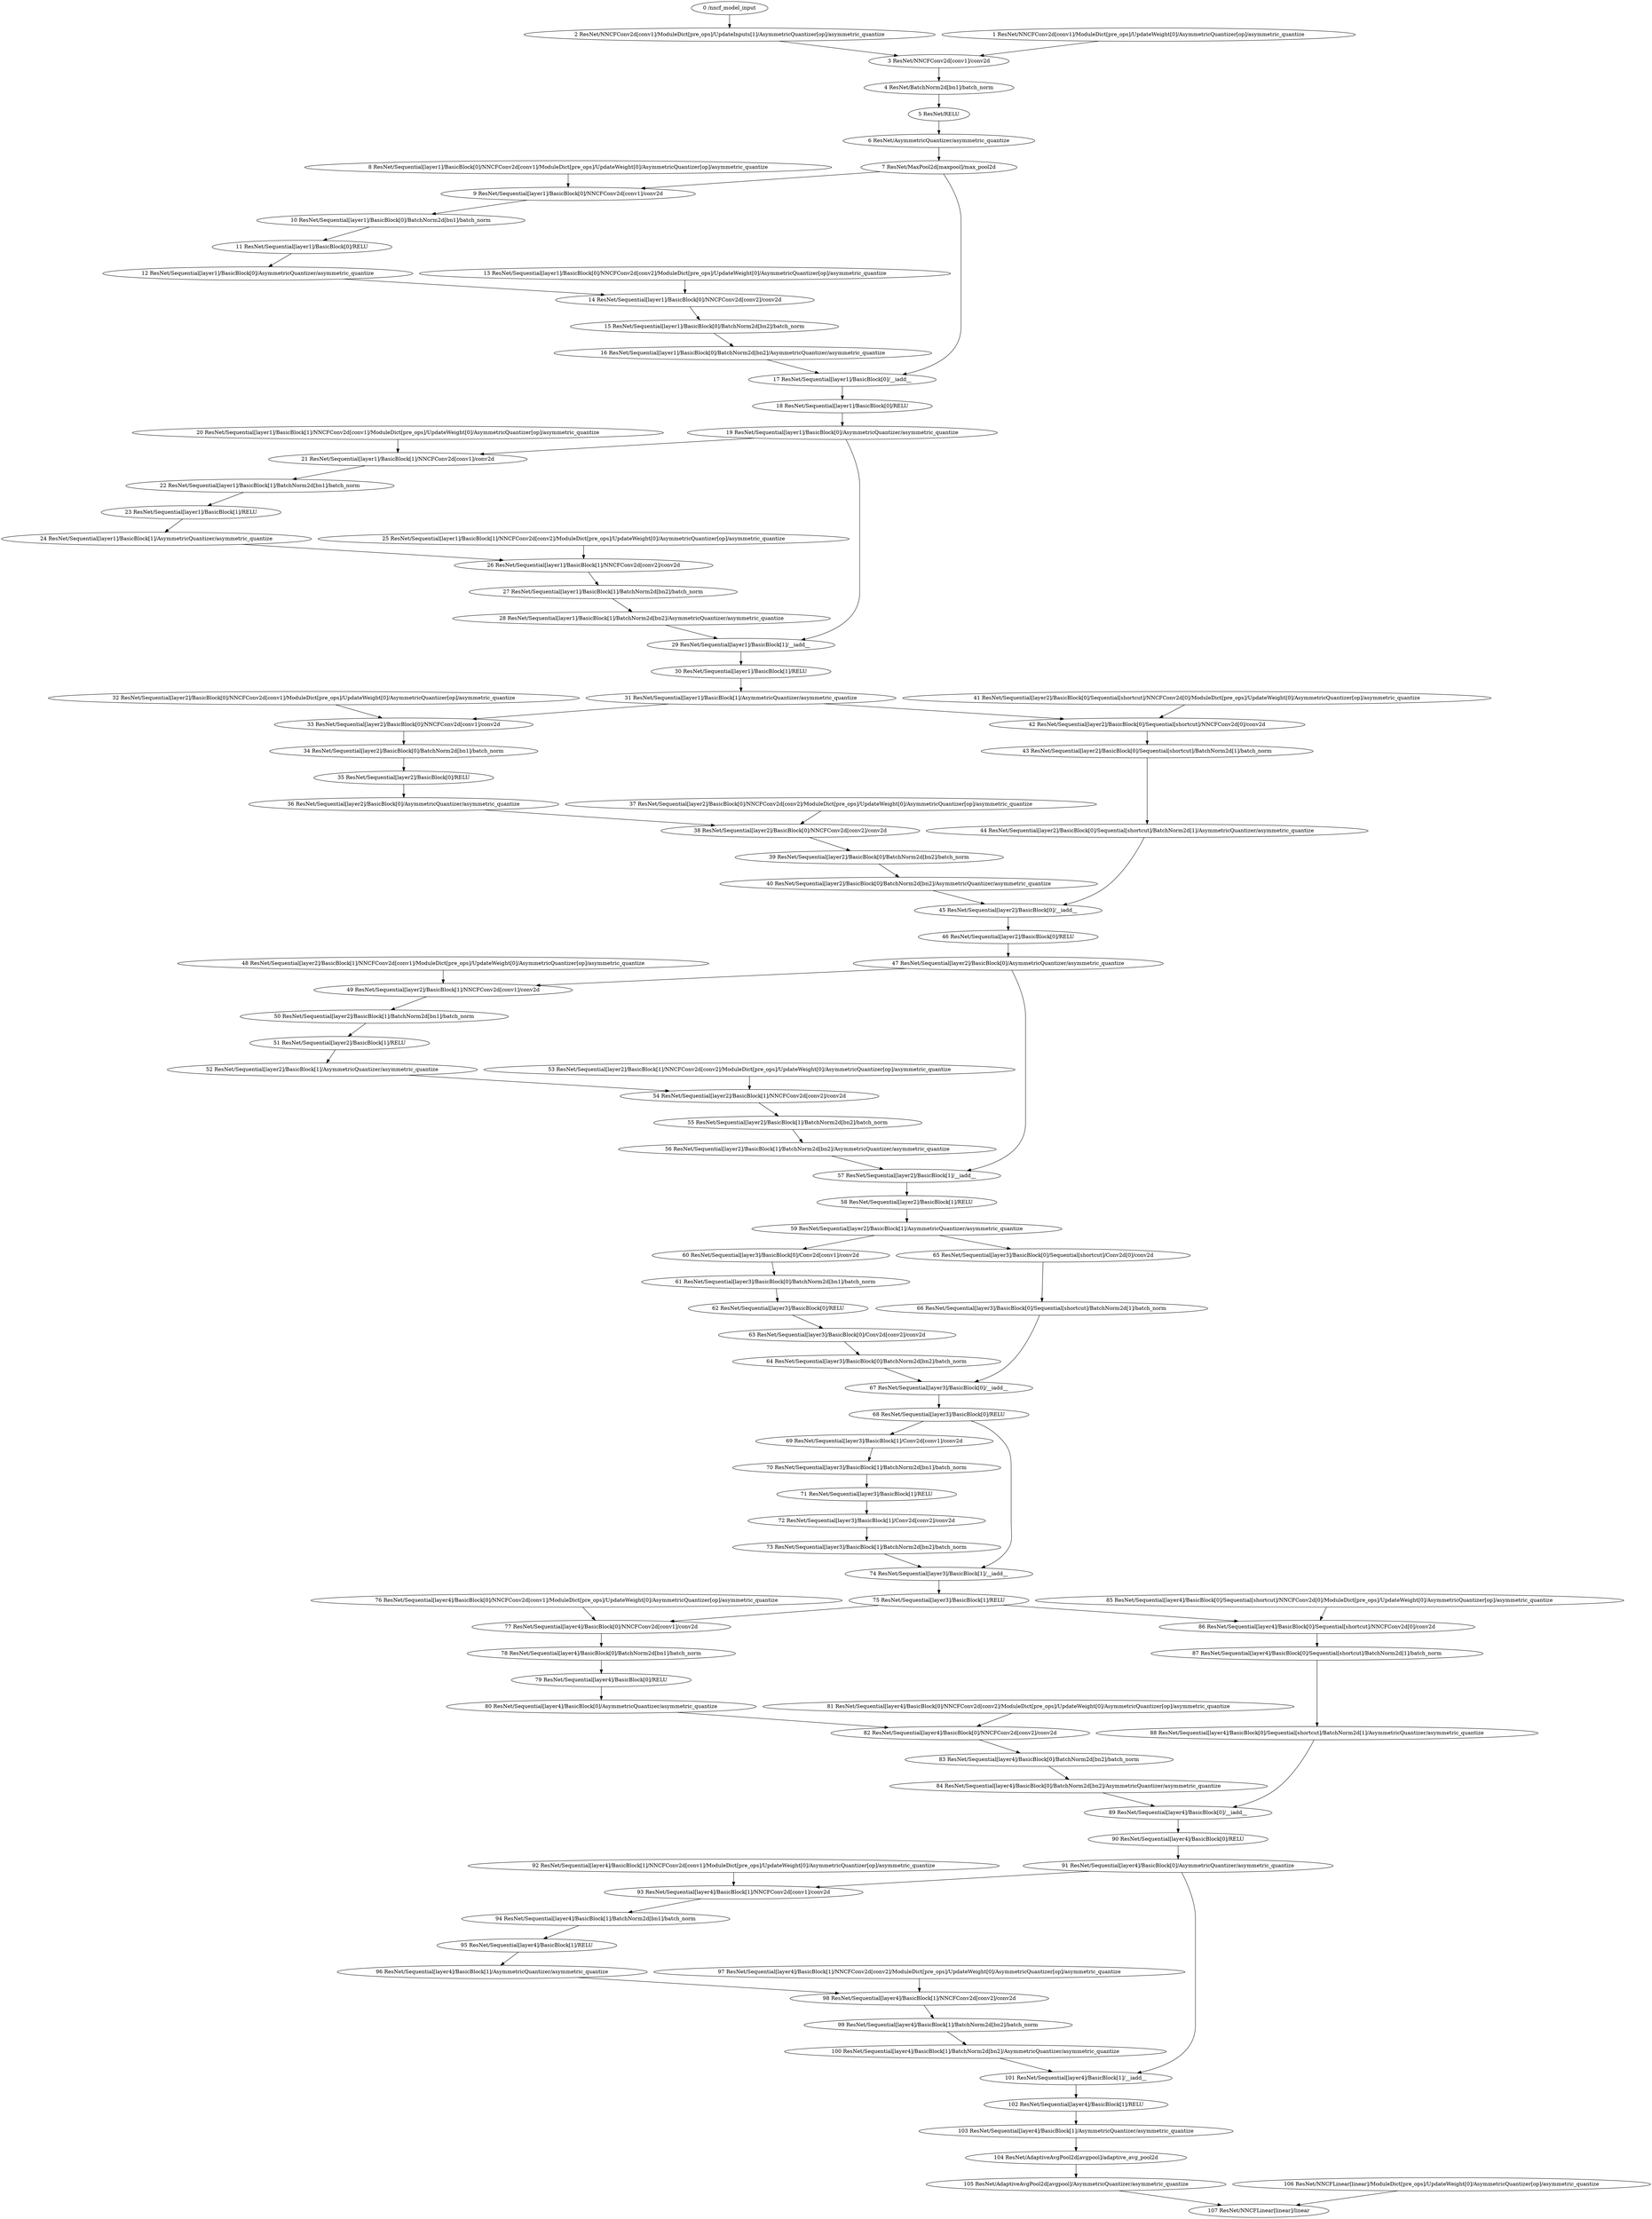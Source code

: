 strict digraph  {
"0 /nncf_model_input" [id=0, scope="", type=nncf_model_input];
"1 ResNet/NNCFConv2d[conv1]/ModuleDict[pre_ops]/UpdateWeight[0]/AsymmetricQuantizer[op]/asymmetric_quantize" [id=1, scope="ResNet/NNCFConv2d[conv1]/ModuleDict[pre_ops]/UpdateWeight[0]/AsymmetricQuantizer[op]", type=asymmetric_quantize];
"2 ResNet/NNCFConv2d[conv1]/ModuleDict[pre_ops]/UpdateInputs[1]/AsymmetricQuantizer[op]/asymmetric_quantize" [id=2, scope="ResNet/NNCFConv2d[conv1]/ModuleDict[pre_ops]/UpdateInputs[1]/AsymmetricQuantizer[op]", type=asymmetric_quantize];
"3 ResNet/NNCFConv2d[conv1]/conv2d" [id=3, scope="ResNet/NNCFConv2d[conv1]", type=conv2d];
"4 ResNet/BatchNorm2d[bn1]/batch_norm" [id=4, scope="ResNet/BatchNorm2d[bn1]", type=batch_norm];
"5 ResNet/RELU" [id=5, scope=ResNet, type=RELU];
"6 ResNet/AsymmetricQuantizer/asymmetric_quantize" [id=6, scope="ResNet/AsymmetricQuantizer", type=asymmetric_quantize];
"7 ResNet/MaxPool2d[maxpool]/max_pool2d" [id=7, scope="ResNet/MaxPool2d[maxpool]", type=max_pool2d];
"8 ResNet/Sequential[layer1]/BasicBlock[0]/NNCFConv2d[conv1]/ModuleDict[pre_ops]/UpdateWeight[0]/AsymmetricQuantizer[op]/asymmetric_quantize" [id=8, scope="ResNet/Sequential[layer1]/BasicBlock[0]/NNCFConv2d[conv1]/ModuleDict[pre_ops]/UpdateWeight[0]/AsymmetricQuantizer[op]", type=asymmetric_quantize];
"9 ResNet/Sequential[layer1]/BasicBlock[0]/NNCFConv2d[conv1]/conv2d" [id=9, scope="ResNet/Sequential[layer1]/BasicBlock[0]/NNCFConv2d[conv1]", type=conv2d];
"10 ResNet/Sequential[layer1]/BasicBlock[0]/BatchNorm2d[bn1]/batch_norm" [id=10, scope="ResNet/Sequential[layer1]/BasicBlock[0]/BatchNorm2d[bn1]", type=batch_norm];
"11 ResNet/Sequential[layer1]/BasicBlock[0]/RELU" [id=11, scope="ResNet/Sequential[layer1]/BasicBlock[0]", type=RELU];
"12 ResNet/Sequential[layer1]/BasicBlock[0]/AsymmetricQuantizer/asymmetric_quantize" [id=12, scope="ResNet/Sequential[layer1]/BasicBlock[0]/AsymmetricQuantizer", type=asymmetric_quantize];
"13 ResNet/Sequential[layer1]/BasicBlock[0]/NNCFConv2d[conv2]/ModuleDict[pre_ops]/UpdateWeight[0]/AsymmetricQuantizer[op]/asymmetric_quantize" [id=13, scope="ResNet/Sequential[layer1]/BasicBlock[0]/NNCFConv2d[conv2]/ModuleDict[pre_ops]/UpdateWeight[0]/AsymmetricQuantizer[op]", type=asymmetric_quantize];
"14 ResNet/Sequential[layer1]/BasicBlock[0]/NNCFConv2d[conv2]/conv2d" [id=14, scope="ResNet/Sequential[layer1]/BasicBlock[0]/NNCFConv2d[conv2]", type=conv2d];
"15 ResNet/Sequential[layer1]/BasicBlock[0]/BatchNorm2d[bn2]/batch_norm" [id=15, scope="ResNet/Sequential[layer1]/BasicBlock[0]/BatchNorm2d[bn2]", type=batch_norm];
"16 ResNet/Sequential[layer1]/BasicBlock[0]/BatchNorm2d[bn2]/AsymmetricQuantizer/asymmetric_quantize" [id=16, scope="ResNet/Sequential[layer1]/BasicBlock[0]/BatchNorm2d[bn2]/AsymmetricQuantizer", type=asymmetric_quantize];
"17 ResNet/Sequential[layer1]/BasicBlock[0]/__iadd__" [id=17, scope="ResNet/Sequential[layer1]/BasicBlock[0]", type=__iadd__];
"18 ResNet/Sequential[layer1]/BasicBlock[0]/RELU" [id=18, scope="ResNet/Sequential[layer1]/BasicBlock[0]", type=RELU];
"19 ResNet/Sequential[layer1]/BasicBlock[0]/AsymmetricQuantizer/asymmetric_quantize" [id=19, scope="ResNet/Sequential[layer1]/BasicBlock[0]/AsymmetricQuantizer", type=asymmetric_quantize];
"20 ResNet/Sequential[layer1]/BasicBlock[1]/NNCFConv2d[conv1]/ModuleDict[pre_ops]/UpdateWeight[0]/AsymmetricQuantizer[op]/asymmetric_quantize" [id=20, scope="ResNet/Sequential[layer1]/BasicBlock[1]/NNCFConv2d[conv1]/ModuleDict[pre_ops]/UpdateWeight[0]/AsymmetricQuantizer[op]", type=asymmetric_quantize];
"21 ResNet/Sequential[layer1]/BasicBlock[1]/NNCFConv2d[conv1]/conv2d" [id=21, scope="ResNet/Sequential[layer1]/BasicBlock[1]/NNCFConv2d[conv1]", type=conv2d];
"22 ResNet/Sequential[layer1]/BasicBlock[1]/BatchNorm2d[bn1]/batch_norm" [id=22, scope="ResNet/Sequential[layer1]/BasicBlock[1]/BatchNorm2d[bn1]", type=batch_norm];
"23 ResNet/Sequential[layer1]/BasicBlock[1]/RELU" [id=23, scope="ResNet/Sequential[layer1]/BasicBlock[1]", type=RELU];
"24 ResNet/Sequential[layer1]/BasicBlock[1]/AsymmetricQuantizer/asymmetric_quantize" [id=24, scope="ResNet/Sequential[layer1]/BasicBlock[1]/AsymmetricQuantizer", type=asymmetric_quantize];
"25 ResNet/Sequential[layer1]/BasicBlock[1]/NNCFConv2d[conv2]/ModuleDict[pre_ops]/UpdateWeight[0]/AsymmetricQuantizer[op]/asymmetric_quantize" [id=25, scope="ResNet/Sequential[layer1]/BasicBlock[1]/NNCFConv2d[conv2]/ModuleDict[pre_ops]/UpdateWeight[0]/AsymmetricQuantizer[op]", type=asymmetric_quantize];
"26 ResNet/Sequential[layer1]/BasicBlock[1]/NNCFConv2d[conv2]/conv2d" [id=26, scope="ResNet/Sequential[layer1]/BasicBlock[1]/NNCFConv2d[conv2]", type=conv2d];
"27 ResNet/Sequential[layer1]/BasicBlock[1]/BatchNorm2d[bn2]/batch_norm" [id=27, scope="ResNet/Sequential[layer1]/BasicBlock[1]/BatchNorm2d[bn2]", type=batch_norm];
"28 ResNet/Sequential[layer1]/BasicBlock[1]/BatchNorm2d[bn2]/AsymmetricQuantizer/asymmetric_quantize" [id=28, scope="ResNet/Sequential[layer1]/BasicBlock[1]/BatchNorm2d[bn2]/AsymmetricQuantizer", type=asymmetric_quantize];
"29 ResNet/Sequential[layer1]/BasicBlock[1]/__iadd__" [id=29, scope="ResNet/Sequential[layer1]/BasicBlock[1]", type=__iadd__];
"30 ResNet/Sequential[layer1]/BasicBlock[1]/RELU" [id=30, scope="ResNet/Sequential[layer1]/BasicBlock[1]", type=RELU];
"31 ResNet/Sequential[layer1]/BasicBlock[1]/AsymmetricQuantizer/asymmetric_quantize" [id=31, scope="ResNet/Sequential[layer1]/BasicBlock[1]/AsymmetricQuantizer", type=asymmetric_quantize];
"32 ResNet/Sequential[layer2]/BasicBlock[0]/NNCFConv2d[conv1]/ModuleDict[pre_ops]/UpdateWeight[0]/AsymmetricQuantizer[op]/asymmetric_quantize" [id=32, scope="ResNet/Sequential[layer2]/BasicBlock[0]/NNCFConv2d[conv1]/ModuleDict[pre_ops]/UpdateWeight[0]/AsymmetricQuantizer[op]", type=asymmetric_quantize];
"33 ResNet/Sequential[layer2]/BasicBlock[0]/NNCFConv2d[conv1]/conv2d" [id=33, scope="ResNet/Sequential[layer2]/BasicBlock[0]/NNCFConv2d[conv1]", type=conv2d];
"34 ResNet/Sequential[layer2]/BasicBlock[0]/BatchNorm2d[bn1]/batch_norm" [id=34, scope="ResNet/Sequential[layer2]/BasicBlock[0]/BatchNorm2d[bn1]", type=batch_norm];
"35 ResNet/Sequential[layer2]/BasicBlock[0]/RELU" [id=35, scope="ResNet/Sequential[layer2]/BasicBlock[0]", type=RELU];
"36 ResNet/Sequential[layer2]/BasicBlock[0]/AsymmetricQuantizer/asymmetric_quantize" [id=36, scope="ResNet/Sequential[layer2]/BasicBlock[0]/AsymmetricQuantizer", type=asymmetric_quantize];
"37 ResNet/Sequential[layer2]/BasicBlock[0]/NNCFConv2d[conv2]/ModuleDict[pre_ops]/UpdateWeight[0]/AsymmetricQuantizer[op]/asymmetric_quantize" [id=37, scope="ResNet/Sequential[layer2]/BasicBlock[0]/NNCFConv2d[conv2]/ModuleDict[pre_ops]/UpdateWeight[0]/AsymmetricQuantizer[op]", type=asymmetric_quantize];
"38 ResNet/Sequential[layer2]/BasicBlock[0]/NNCFConv2d[conv2]/conv2d" [id=38, scope="ResNet/Sequential[layer2]/BasicBlock[0]/NNCFConv2d[conv2]", type=conv2d];
"39 ResNet/Sequential[layer2]/BasicBlock[0]/BatchNorm2d[bn2]/batch_norm" [id=39, scope="ResNet/Sequential[layer2]/BasicBlock[0]/BatchNorm2d[bn2]", type=batch_norm];
"40 ResNet/Sequential[layer2]/BasicBlock[0]/BatchNorm2d[bn2]/AsymmetricQuantizer/asymmetric_quantize" [id=40, scope="ResNet/Sequential[layer2]/BasicBlock[0]/BatchNorm2d[bn2]/AsymmetricQuantizer", type=asymmetric_quantize];
"41 ResNet/Sequential[layer2]/BasicBlock[0]/Sequential[shortcut]/NNCFConv2d[0]/ModuleDict[pre_ops]/UpdateWeight[0]/AsymmetricQuantizer[op]/asymmetric_quantize" [id=41, scope="ResNet/Sequential[layer2]/BasicBlock[0]/Sequential[shortcut]/NNCFConv2d[0]/ModuleDict[pre_ops]/UpdateWeight[0]/AsymmetricQuantizer[op]", type=asymmetric_quantize];
"42 ResNet/Sequential[layer2]/BasicBlock[0]/Sequential[shortcut]/NNCFConv2d[0]/conv2d" [id=42, scope="ResNet/Sequential[layer2]/BasicBlock[0]/Sequential[shortcut]/NNCFConv2d[0]", type=conv2d];
"43 ResNet/Sequential[layer2]/BasicBlock[0]/Sequential[shortcut]/BatchNorm2d[1]/batch_norm" [id=43, scope="ResNet/Sequential[layer2]/BasicBlock[0]/Sequential[shortcut]/BatchNorm2d[1]", type=batch_norm];
"44 ResNet/Sequential[layer2]/BasicBlock[0]/Sequential[shortcut]/BatchNorm2d[1]/AsymmetricQuantizer/asymmetric_quantize" [id=44, scope="ResNet/Sequential[layer2]/BasicBlock[0]/Sequential[shortcut]/BatchNorm2d[1]/AsymmetricQuantizer", type=asymmetric_quantize];
"45 ResNet/Sequential[layer2]/BasicBlock[0]/__iadd__" [id=45, scope="ResNet/Sequential[layer2]/BasicBlock[0]", type=__iadd__];
"46 ResNet/Sequential[layer2]/BasicBlock[0]/RELU" [id=46, scope="ResNet/Sequential[layer2]/BasicBlock[0]", type=RELU];
"47 ResNet/Sequential[layer2]/BasicBlock[0]/AsymmetricQuantizer/asymmetric_quantize" [id=47, scope="ResNet/Sequential[layer2]/BasicBlock[0]/AsymmetricQuantizer", type=asymmetric_quantize];
"48 ResNet/Sequential[layer2]/BasicBlock[1]/NNCFConv2d[conv1]/ModuleDict[pre_ops]/UpdateWeight[0]/AsymmetricQuantizer[op]/asymmetric_quantize" [id=48, scope="ResNet/Sequential[layer2]/BasicBlock[1]/NNCFConv2d[conv1]/ModuleDict[pre_ops]/UpdateWeight[0]/AsymmetricQuantizer[op]", type=asymmetric_quantize];
"49 ResNet/Sequential[layer2]/BasicBlock[1]/NNCFConv2d[conv1]/conv2d" [id=49, scope="ResNet/Sequential[layer2]/BasicBlock[1]/NNCFConv2d[conv1]", type=conv2d];
"50 ResNet/Sequential[layer2]/BasicBlock[1]/BatchNorm2d[bn1]/batch_norm" [id=50, scope="ResNet/Sequential[layer2]/BasicBlock[1]/BatchNorm2d[bn1]", type=batch_norm];
"51 ResNet/Sequential[layer2]/BasicBlock[1]/RELU" [id=51, scope="ResNet/Sequential[layer2]/BasicBlock[1]", type=RELU];
"52 ResNet/Sequential[layer2]/BasicBlock[1]/AsymmetricQuantizer/asymmetric_quantize" [id=52, scope="ResNet/Sequential[layer2]/BasicBlock[1]/AsymmetricQuantizer", type=asymmetric_quantize];
"53 ResNet/Sequential[layer2]/BasicBlock[1]/NNCFConv2d[conv2]/ModuleDict[pre_ops]/UpdateWeight[0]/AsymmetricQuantizer[op]/asymmetric_quantize" [id=53, scope="ResNet/Sequential[layer2]/BasicBlock[1]/NNCFConv2d[conv2]/ModuleDict[pre_ops]/UpdateWeight[0]/AsymmetricQuantizer[op]", type=asymmetric_quantize];
"54 ResNet/Sequential[layer2]/BasicBlock[1]/NNCFConv2d[conv2]/conv2d" [id=54, scope="ResNet/Sequential[layer2]/BasicBlock[1]/NNCFConv2d[conv2]", type=conv2d];
"55 ResNet/Sequential[layer2]/BasicBlock[1]/BatchNorm2d[bn2]/batch_norm" [id=55, scope="ResNet/Sequential[layer2]/BasicBlock[1]/BatchNorm2d[bn2]", type=batch_norm];
"56 ResNet/Sequential[layer2]/BasicBlock[1]/BatchNorm2d[bn2]/AsymmetricQuantizer/asymmetric_quantize" [id=56, scope="ResNet/Sequential[layer2]/BasicBlock[1]/BatchNorm2d[bn2]/AsymmetricQuantizer", type=asymmetric_quantize];
"57 ResNet/Sequential[layer2]/BasicBlock[1]/__iadd__" [id=57, scope="ResNet/Sequential[layer2]/BasicBlock[1]", type=__iadd__];
"58 ResNet/Sequential[layer2]/BasicBlock[1]/RELU" [id=58, scope="ResNet/Sequential[layer2]/BasicBlock[1]", type=RELU];
"59 ResNet/Sequential[layer2]/BasicBlock[1]/AsymmetricQuantizer/asymmetric_quantize" [id=59, scope="ResNet/Sequential[layer2]/BasicBlock[1]/AsymmetricQuantizer", type=asymmetric_quantize];
"60 ResNet/Sequential[layer3]/BasicBlock[0]/Conv2d[conv1]/conv2d" [id=60, scope="ResNet/Sequential[layer3]/BasicBlock[0]/Conv2d[conv1]", type=conv2d];
"61 ResNet/Sequential[layer3]/BasicBlock[0]/BatchNorm2d[bn1]/batch_norm" [id=61, scope="ResNet/Sequential[layer3]/BasicBlock[0]/BatchNorm2d[bn1]", type=batch_norm];
"62 ResNet/Sequential[layer3]/BasicBlock[0]/RELU" [id=62, scope="ResNet/Sequential[layer3]/BasicBlock[0]", type=RELU];
"63 ResNet/Sequential[layer3]/BasicBlock[0]/Conv2d[conv2]/conv2d" [id=63, scope="ResNet/Sequential[layer3]/BasicBlock[0]/Conv2d[conv2]", type=conv2d];
"64 ResNet/Sequential[layer3]/BasicBlock[0]/BatchNorm2d[bn2]/batch_norm" [id=64, scope="ResNet/Sequential[layer3]/BasicBlock[0]/BatchNorm2d[bn2]", type=batch_norm];
"65 ResNet/Sequential[layer3]/BasicBlock[0]/Sequential[shortcut]/Conv2d[0]/conv2d" [id=65, scope="ResNet/Sequential[layer3]/BasicBlock[0]/Sequential[shortcut]/Conv2d[0]", type=conv2d];
"66 ResNet/Sequential[layer3]/BasicBlock[0]/Sequential[shortcut]/BatchNorm2d[1]/batch_norm" [id=66, scope="ResNet/Sequential[layer3]/BasicBlock[0]/Sequential[shortcut]/BatchNorm2d[1]", type=batch_norm];
"67 ResNet/Sequential[layer3]/BasicBlock[0]/__iadd__" [id=67, scope="ResNet/Sequential[layer3]/BasicBlock[0]", type=__iadd__];
"68 ResNet/Sequential[layer3]/BasicBlock[0]/RELU" [id=68, scope="ResNet/Sequential[layer3]/BasicBlock[0]", type=RELU];
"69 ResNet/Sequential[layer3]/BasicBlock[1]/Conv2d[conv1]/conv2d" [id=69, scope="ResNet/Sequential[layer3]/BasicBlock[1]/Conv2d[conv1]", type=conv2d];
"70 ResNet/Sequential[layer3]/BasicBlock[1]/BatchNorm2d[bn1]/batch_norm" [id=70, scope="ResNet/Sequential[layer3]/BasicBlock[1]/BatchNorm2d[bn1]", type=batch_norm];
"71 ResNet/Sequential[layer3]/BasicBlock[1]/RELU" [id=71, scope="ResNet/Sequential[layer3]/BasicBlock[1]", type=RELU];
"72 ResNet/Sequential[layer3]/BasicBlock[1]/Conv2d[conv2]/conv2d" [id=72, scope="ResNet/Sequential[layer3]/BasicBlock[1]/Conv2d[conv2]", type=conv2d];
"73 ResNet/Sequential[layer3]/BasicBlock[1]/BatchNorm2d[bn2]/batch_norm" [id=73, scope="ResNet/Sequential[layer3]/BasicBlock[1]/BatchNorm2d[bn2]", type=batch_norm];
"74 ResNet/Sequential[layer3]/BasicBlock[1]/__iadd__" [id=74, scope="ResNet/Sequential[layer3]/BasicBlock[1]", type=__iadd__];
"75 ResNet/Sequential[layer3]/BasicBlock[1]/RELU" [id=75, scope="ResNet/Sequential[layer3]/BasicBlock[1]", type=RELU];
"76 ResNet/Sequential[layer4]/BasicBlock[0]/NNCFConv2d[conv1]/ModuleDict[pre_ops]/UpdateWeight[0]/AsymmetricQuantizer[op]/asymmetric_quantize" [id=76, scope="ResNet/Sequential[layer4]/BasicBlock[0]/NNCFConv2d[conv1]/ModuleDict[pre_ops]/UpdateWeight[0]/AsymmetricQuantizer[op]", type=asymmetric_quantize];
"77 ResNet/Sequential[layer4]/BasicBlock[0]/NNCFConv2d[conv1]/conv2d" [id=77, scope="ResNet/Sequential[layer4]/BasicBlock[0]/NNCFConv2d[conv1]", type=conv2d];
"78 ResNet/Sequential[layer4]/BasicBlock[0]/BatchNorm2d[bn1]/batch_norm" [id=78, scope="ResNet/Sequential[layer4]/BasicBlock[0]/BatchNorm2d[bn1]", type=batch_norm];
"79 ResNet/Sequential[layer4]/BasicBlock[0]/RELU" [id=79, scope="ResNet/Sequential[layer4]/BasicBlock[0]", type=RELU];
"80 ResNet/Sequential[layer4]/BasicBlock[0]/AsymmetricQuantizer/asymmetric_quantize" [id=80, scope="ResNet/Sequential[layer4]/BasicBlock[0]/AsymmetricQuantizer", type=asymmetric_quantize];
"81 ResNet/Sequential[layer4]/BasicBlock[0]/NNCFConv2d[conv2]/ModuleDict[pre_ops]/UpdateWeight[0]/AsymmetricQuantizer[op]/asymmetric_quantize" [id=81, scope="ResNet/Sequential[layer4]/BasicBlock[0]/NNCFConv2d[conv2]/ModuleDict[pre_ops]/UpdateWeight[0]/AsymmetricQuantizer[op]", type=asymmetric_quantize];
"82 ResNet/Sequential[layer4]/BasicBlock[0]/NNCFConv2d[conv2]/conv2d" [id=82, scope="ResNet/Sequential[layer4]/BasicBlock[0]/NNCFConv2d[conv2]", type=conv2d];
"83 ResNet/Sequential[layer4]/BasicBlock[0]/BatchNorm2d[bn2]/batch_norm" [id=83, scope="ResNet/Sequential[layer4]/BasicBlock[0]/BatchNorm2d[bn2]", type=batch_norm];
"84 ResNet/Sequential[layer4]/BasicBlock[0]/BatchNorm2d[bn2]/AsymmetricQuantizer/asymmetric_quantize" [id=84, scope="ResNet/Sequential[layer4]/BasicBlock[0]/BatchNorm2d[bn2]/AsymmetricQuantizer", type=asymmetric_quantize];
"85 ResNet/Sequential[layer4]/BasicBlock[0]/Sequential[shortcut]/NNCFConv2d[0]/ModuleDict[pre_ops]/UpdateWeight[0]/AsymmetricQuantizer[op]/asymmetric_quantize" [id=85, scope="ResNet/Sequential[layer4]/BasicBlock[0]/Sequential[shortcut]/NNCFConv2d[0]/ModuleDict[pre_ops]/UpdateWeight[0]/AsymmetricQuantizer[op]", type=asymmetric_quantize];
"86 ResNet/Sequential[layer4]/BasicBlock[0]/Sequential[shortcut]/NNCFConv2d[0]/conv2d" [id=86, scope="ResNet/Sequential[layer4]/BasicBlock[0]/Sequential[shortcut]/NNCFConv2d[0]", type=conv2d];
"87 ResNet/Sequential[layer4]/BasicBlock[0]/Sequential[shortcut]/BatchNorm2d[1]/batch_norm" [id=87, scope="ResNet/Sequential[layer4]/BasicBlock[0]/Sequential[shortcut]/BatchNorm2d[1]", type=batch_norm];
"88 ResNet/Sequential[layer4]/BasicBlock[0]/Sequential[shortcut]/BatchNorm2d[1]/AsymmetricQuantizer/asymmetric_quantize" [id=88, scope="ResNet/Sequential[layer4]/BasicBlock[0]/Sequential[shortcut]/BatchNorm2d[1]/AsymmetricQuantizer", type=asymmetric_quantize];
"89 ResNet/Sequential[layer4]/BasicBlock[0]/__iadd__" [id=89, scope="ResNet/Sequential[layer4]/BasicBlock[0]", type=__iadd__];
"90 ResNet/Sequential[layer4]/BasicBlock[0]/RELU" [id=90, scope="ResNet/Sequential[layer4]/BasicBlock[0]", type=RELU];
"91 ResNet/Sequential[layer4]/BasicBlock[0]/AsymmetricQuantizer/asymmetric_quantize" [id=91, scope="ResNet/Sequential[layer4]/BasicBlock[0]/AsymmetricQuantizer", type=asymmetric_quantize];
"92 ResNet/Sequential[layer4]/BasicBlock[1]/NNCFConv2d[conv1]/ModuleDict[pre_ops]/UpdateWeight[0]/AsymmetricQuantizer[op]/asymmetric_quantize" [id=92, scope="ResNet/Sequential[layer4]/BasicBlock[1]/NNCFConv2d[conv1]/ModuleDict[pre_ops]/UpdateWeight[0]/AsymmetricQuantizer[op]", type=asymmetric_quantize];
"93 ResNet/Sequential[layer4]/BasicBlock[1]/NNCFConv2d[conv1]/conv2d" [id=93, scope="ResNet/Sequential[layer4]/BasicBlock[1]/NNCFConv2d[conv1]", type=conv2d];
"94 ResNet/Sequential[layer4]/BasicBlock[1]/BatchNorm2d[bn1]/batch_norm" [id=94, scope="ResNet/Sequential[layer4]/BasicBlock[1]/BatchNorm2d[bn1]", type=batch_norm];
"95 ResNet/Sequential[layer4]/BasicBlock[1]/RELU" [id=95, scope="ResNet/Sequential[layer4]/BasicBlock[1]", type=RELU];
"96 ResNet/Sequential[layer4]/BasicBlock[1]/AsymmetricQuantizer/asymmetric_quantize" [id=96, scope="ResNet/Sequential[layer4]/BasicBlock[1]/AsymmetricQuantizer", type=asymmetric_quantize];
"97 ResNet/Sequential[layer4]/BasicBlock[1]/NNCFConv2d[conv2]/ModuleDict[pre_ops]/UpdateWeight[0]/AsymmetricQuantizer[op]/asymmetric_quantize" [id=97, scope="ResNet/Sequential[layer4]/BasicBlock[1]/NNCFConv2d[conv2]/ModuleDict[pre_ops]/UpdateWeight[0]/AsymmetricQuantizer[op]", type=asymmetric_quantize];
"98 ResNet/Sequential[layer4]/BasicBlock[1]/NNCFConv2d[conv2]/conv2d" [id=98, scope="ResNet/Sequential[layer4]/BasicBlock[1]/NNCFConv2d[conv2]", type=conv2d];
"99 ResNet/Sequential[layer4]/BasicBlock[1]/BatchNorm2d[bn2]/batch_norm" [id=99, scope="ResNet/Sequential[layer4]/BasicBlock[1]/BatchNorm2d[bn2]", type=batch_norm];
"100 ResNet/Sequential[layer4]/BasicBlock[1]/BatchNorm2d[bn2]/AsymmetricQuantizer/asymmetric_quantize" [id=100, scope="ResNet/Sequential[layer4]/BasicBlock[1]/BatchNorm2d[bn2]/AsymmetricQuantizer", type=asymmetric_quantize];
"101 ResNet/Sequential[layer4]/BasicBlock[1]/__iadd__" [id=101, scope="ResNet/Sequential[layer4]/BasicBlock[1]", type=__iadd__];
"102 ResNet/Sequential[layer4]/BasicBlock[1]/RELU" [id=102, scope="ResNet/Sequential[layer4]/BasicBlock[1]", type=RELU];
"103 ResNet/Sequential[layer4]/BasicBlock[1]/AsymmetricQuantizer/asymmetric_quantize" [id=103, scope="ResNet/Sequential[layer4]/BasicBlock[1]/AsymmetricQuantizer", type=asymmetric_quantize];
"104 ResNet/AdaptiveAvgPool2d[avgpool]/adaptive_avg_pool2d" [id=104, scope="ResNet/AdaptiveAvgPool2d[avgpool]", type=adaptive_avg_pool2d];
"105 ResNet/AdaptiveAvgPool2d[avgpool]/AsymmetricQuantizer/asymmetric_quantize" [id=105, scope="ResNet/AdaptiveAvgPool2d[avgpool]/AsymmetricQuantizer", type=asymmetric_quantize];
"106 ResNet/NNCFLinear[linear]/ModuleDict[pre_ops]/UpdateWeight[0]/AsymmetricQuantizer[op]/asymmetric_quantize" [id=106, scope="ResNet/NNCFLinear[linear]/ModuleDict[pre_ops]/UpdateWeight[0]/AsymmetricQuantizer[op]", type=asymmetric_quantize];
"107 ResNet/NNCFLinear[linear]/linear" [id=107, scope="ResNet/NNCFLinear[linear]", type=linear];
"0 /nncf_model_input" -> "2 ResNet/NNCFConv2d[conv1]/ModuleDict[pre_ops]/UpdateInputs[1]/AsymmetricQuantizer[op]/asymmetric_quantize";
"1 ResNet/NNCFConv2d[conv1]/ModuleDict[pre_ops]/UpdateWeight[0]/AsymmetricQuantizer[op]/asymmetric_quantize" -> "3 ResNet/NNCFConv2d[conv1]/conv2d";
"2 ResNet/NNCFConv2d[conv1]/ModuleDict[pre_ops]/UpdateInputs[1]/AsymmetricQuantizer[op]/asymmetric_quantize" -> "3 ResNet/NNCFConv2d[conv1]/conv2d";
"3 ResNet/NNCFConv2d[conv1]/conv2d" -> "4 ResNet/BatchNorm2d[bn1]/batch_norm";
"4 ResNet/BatchNorm2d[bn1]/batch_norm" -> "5 ResNet/RELU";
"5 ResNet/RELU" -> "6 ResNet/AsymmetricQuantizer/asymmetric_quantize";
"6 ResNet/AsymmetricQuantizer/asymmetric_quantize" -> "7 ResNet/MaxPool2d[maxpool]/max_pool2d";
"7 ResNet/MaxPool2d[maxpool]/max_pool2d" -> "9 ResNet/Sequential[layer1]/BasicBlock[0]/NNCFConv2d[conv1]/conv2d";
"8 ResNet/Sequential[layer1]/BasicBlock[0]/NNCFConv2d[conv1]/ModuleDict[pre_ops]/UpdateWeight[0]/AsymmetricQuantizer[op]/asymmetric_quantize" -> "9 ResNet/Sequential[layer1]/BasicBlock[0]/NNCFConv2d[conv1]/conv2d";
"7 ResNet/MaxPool2d[maxpool]/max_pool2d" -> "17 ResNet/Sequential[layer1]/BasicBlock[0]/__iadd__";
"9 ResNet/Sequential[layer1]/BasicBlock[0]/NNCFConv2d[conv1]/conv2d" -> "10 ResNet/Sequential[layer1]/BasicBlock[0]/BatchNorm2d[bn1]/batch_norm";
"10 ResNet/Sequential[layer1]/BasicBlock[0]/BatchNorm2d[bn1]/batch_norm" -> "11 ResNet/Sequential[layer1]/BasicBlock[0]/RELU";
"11 ResNet/Sequential[layer1]/BasicBlock[0]/RELU" -> "12 ResNet/Sequential[layer1]/BasicBlock[0]/AsymmetricQuantizer/asymmetric_quantize";
"12 ResNet/Sequential[layer1]/BasicBlock[0]/AsymmetricQuantizer/asymmetric_quantize" -> "14 ResNet/Sequential[layer1]/BasicBlock[0]/NNCFConv2d[conv2]/conv2d";
"13 ResNet/Sequential[layer1]/BasicBlock[0]/NNCFConv2d[conv2]/ModuleDict[pre_ops]/UpdateWeight[0]/AsymmetricQuantizer[op]/asymmetric_quantize" -> "14 ResNet/Sequential[layer1]/BasicBlock[0]/NNCFConv2d[conv2]/conv2d";
"14 ResNet/Sequential[layer1]/BasicBlock[0]/NNCFConv2d[conv2]/conv2d" -> "15 ResNet/Sequential[layer1]/BasicBlock[0]/BatchNorm2d[bn2]/batch_norm";
"15 ResNet/Sequential[layer1]/BasicBlock[0]/BatchNorm2d[bn2]/batch_norm" -> "16 ResNet/Sequential[layer1]/BasicBlock[0]/BatchNorm2d[bn2]/AsymmetricQuantizer/asymmetric_quantize";
"16 ResNet/Sequential[layer1]/BasicBlock[0]/BatchNorm2d[bn2]/AsymmetricQuantizer/asymmetric_quantize" -> "17 ResNet/Sequential[layer1]/BasicBlock[0]/__iadd__";
"17 ResNet/Sequential[layer1]/BasicBlock[0]/__iadd__" -> "18 ResNet/Sequential[layer1]/BasicBlock[0]/RELU";
"18 ResNet/Sequential[layer1]/BasicBlock[0]/RELU" -> "19 ResNet/Sequential[layer1]/BasicBlock[0]/AsymmetricQuantizer/asymmetric_quantize";
"19 ResNet/Sequential[layer1]/BasicBlock[0]/AsymmetricQuantizer/asymmetric_quantize" -> "21 ResNet/Sequential[layer1]/BasicBlock[1]/NNCFConv2d[conv1]/conv2d";
"19 ResNet/Sequential[layer1]/BasicBlock[0]/AsymmetricQuantizer/asymmetric_quantize" -> "29 ResNet/Sequential[layer1]/BasicBlock[1]/__iadd__";
"20 ResNet/Sequential[layer1]/BasicBlock[1]/NNCFConv2d[conv1]/ModuleDict[pre_ops]/UpdateWeight[0]/AsymmetricQuantizer[op]/asymmetric_quantize" -> "21 ResNet/Sequential[layer1]/BasicBlock[1]/NNCFConv2d[conv1]/conv2d";
"21 ResNet/Sequential[layer1]/BasicBlock[1]/NNCFConv2d[conv1]/conv2d" -> "22 ResNet/Sequential[layer1]/BasicBlock[1]/BatchNorm2d[bn1]/batch_norm";
"22 ResNet/Sequential[layer1]/BasicBlock[1]/BatchNorm2d[bn1]/batch_norm" -> "23 ResNet/Sequential[layer1]/BasicBlock[1]/RELU";
"23 ResNet/Sequential[layer1]/BasicBlock[1]/RELU" -> "24 ResNet/Sequential[layer1]/BasicBlock[1]/AsymmetricQuantizer/asymmetric_quantize";
"24 ResNet/Sequential[layer1]/BasicBlock[1]/AsymmetricQuantizer/asymmetric_quantize" -> "26 ResNet/Sequential[layer1]/BasicBlock[1]/NNCFConv2d[conv2]/conv2d";
"25 ResNet/Sequential[layer1]/BasicBlock[1]/NNCFConv2d[conv2]/ModuleDict[pre_ops]/UpdateWeight[0]/AsymmetricQuantizer[op]/asymmetric_quantize" -> "26 ResNet/Sequential[layer1]/BasicBlock[1]/NNCFConv2d[conv2]/conv2d";
"26 ResNet/Sequential[layer1]/BasicBlock[1]/NNCFConv2d[conv2]/conv2d" -> "27 ResNet/Sequential[layer1]/BasicBlock[1]/BatchNorm2d[bn2]/batch_norm";
"27 ResNet/Sequential[layer1]/BasicBlock[1]/BatchNorm2d[bn2]/batch_norm" -> "28 ResNet/Sequential[layer1]/BasicBlock[1]/BatchNorm2d[bn2]/AsymmetricQuantizer/asymmetric_quantize";
"28 ResNet/Sequential[layer1]/BasicBlock[1]/BatchNorm2d[bn2]/AsymmetricQuantizer/asymmetric_quantize" -> "29 ResNet/Sequential[layer1]/BasicBlock[1]/__iadd__";
"29 ResNet/Sequential[layer1]/BasicBlock[1]/__iadd__" -> "30 ResNet/Sequential[layer1]/BasicBlock[1]/RELU";
"30 ResNet/Sequential[layer1]/BasicBlock[1]/RELU" -> "31 ResNet/Sequential[layer1]/BasicBlock[1]/AsymmetricQuantizer/asymmetric_quantize";
"31 ResNet/Sequential[layer1]/BasicBlock[1]/AsymmetricQuantizer/asymmetric_quantize" -> "33 ResNet/Sequential[layer2]/BasicBlock[0]/NNCFConv2d[conv1]/conv2d";
"31 ResNet/Sequential[layer1]/BasicBlock[1]/AsymmetricQuantizer/asymmetric_quantize" -> "42 ResNet/Sequential[layer2]/BasicBlock[0]/Sequential[shortcut]/NNCFConv2d[0]/conv2d";
"32 ResNet/Sequential[layer2]/BasicBlock[0]/NNCFConv2d[conv1]/ModuleDict[pre_ops]/UpdateWeight[0]/AsymmetricQuantizer[op]/asymmetric_quantize" -> "33 ResNet/Sequential[layer2]/BasicBlock[0]/NNCFConv2d[conv1]/conv2d";
"33 ResNet/Sequential[layer2]/BasicBlock[0]/NNCFConv2d[conv1]/conv2d" -> "34 ResNet/Sequential[layer2]/BasicBlock[0]/BatchNorm2d[bn1]/batch_norm";
"34 ResNet/Sequential[layer2]/BasicBlock[0]/BatchNorm2d[bn1]/batch_norm" -> "35 ResNet/Sequential[layer2]/BasicBlock[0]/RELU";
"35 ResNet/Sequential[layer2]/BasicBlock[0]/RELU" -> "36 ResNet/Sequential[layer2]/BasicBlock[0]/AsymmetricQuantizer/asymmetric_quantize";
"36 ResNet/Sequential[layer2]/BasicBlock[0]/AsymmetricQuantizer/asymmetric_quantize" -> "38 ResNet/Sequential[layer2]/BasicBlock[0]/NNCFConv2d[conv2]/conv2d";
"37 ResNet/Sequential[layer2]/BasicBlock[0]/NNCFConv2d[conv2]/ModuleDict[pre_ops]/UpdateWeight[0]/AsymmetricQuantizer[op]/asymmetric_quantize" -> "38 ResNet/Sequential[layer2]/BasicBlock[0]/NNCFConv2d[conv2]/conv2d";
"38 ResNet/Sequential[layer2]/BasicBlock[0]/NNCFConv2d[conv2]/conv2d" -> "39 ResNet/Sequential[layer2]/BasicBlock[0]/BatchNorm2d[bn2]/batch_norm";
"39 ResNet/Sequential[layer2]/BasicBlock[0]/BatchNorm2d[bn2]/batch_norm" -> "40 ResNet/Sequential[layer2]/BasicBlock[0]/BatchNorm2d[bn2]/AsymmetricQuantizer/asymmetric_quantize";
"40 ResNet/Sequential[layer2]/BasicBlock[0]/BatchNorm2d[bn2]/AsymmetricQuantizer/asymmetric_quantize" -> "45 ResNet/Sequential[layer2]/BasicBlock[0]/__iadd__";
"41 ResNet/Sequential[layer2]/BasicBlock[0]/Sequential[shortcut]/NNCFConv2d[0]/ModuleDict[pre_ops]/UpdateWeight[0]/AsymmetricQuantizer[op]/asymmetric_quantize" -> "42 ResNet/Sequential[layer2]/BasicBlock[0]/Sequential[shortcut]/NNCFConv2d[0]/conv2d";
"42 ResNet/Sequential[layer2]/BasicBlock[0]/Sequential[shortcut]/NNCFConv2d[0]/conv2d" -> "43 ResNet/Sequential[layer2]/BasicBlock[0]/Sequential[shortcut]/BatchNorm2d[1]/batch_norm";
"43 ResNet/Sequential[layer2]/BasicBlock[0]/Sequential[shortcut]/BatchNorm2d[1]/batch_norm" -> "44 ResNet/Sequential[layer2]/BasicBlock[0]/Sequential[shortcut]/BatchNorm2d[1]/AsymmetricQuantizer/asymmetric_quantize";
"44 ResNet/Sequential[layer2]/BasicBlock[0]/Sequential[shortcut]/BatchNorm2d[1]/AsymmetricQuantizer/asymmetric_quantize" -> "45 ResNet/Sequential[layer2]/BasicBlock[0]/__iadd__";
"45 ResNet/Sequential[layer2]/BasicBlock[0]/__iadd__" -> "46 ResNet/Sequential[layer2]/BasicBlock[0]/RELU";
"46 ResNet/Sequential[layer2]/BasicBlock[0]/RELU" -> "47 ResNet/Sequential[layer2]/BasicBlock[0]/AsymmetricQuantizer/asymmetric_quantize";
"47 ResNet/Sequential[layer2]/BasicBlock[0]/AsymmetricQuantizer/asymmetric_quantize" -> "49 ResNet/Sequential[layer2]/BasicBlock[1]/NNCFConv2d[conv1]/conv2d";
"47 ResNet/Sequential[layer2]/BasicBlock[0]/AsymmetricQuantizer/asymmetric_quantize" -> "57 ResNet/Sequential[layer2]/BasicBlock[1]/__iadd__";
"48 ResNet/Sequential[layer2]/BasicBlock[1]/NNCFConv2d[conv1]/ModuleDict[pre_ops]/UpdateWeight[0]/AsymmetricQuantizer[op]/asymmetric_quantize" -> "49 ResNet/Sequential[layer2]/BasicBlock[1]/NNCFConv2d[conv1]/conv2d";
"49 ResNet/Sequential[layer2]/BasicBlock[1]/NNCFConv2d[conv1]/conv2d" -> "50 ResNet/Sequential[layer2]/BasicBlock[1]/BatchNorm2d[bn1]/batch_norm";
"50 ResNet/Sequential[layer2]/BasicBlock[1]/BatchNorm2d[bn1]/batch_norm" -> "51 ResNet/Sequential[layer2]/BasicBlock[1]/RELU";
"51 ResNet/Sequential[layer2]/BasicBlock[1]/RELU" -> "52 ResNet/Sequential[layer2]/BasicBlock[1]/AsymmetricQuantizer/asymmetric_quantize";
"52 ResNet/Sequential[layer2]/BasicBlock[1]/AsymmetricQuantizer/asymmetric_quantize" -> "54 ResNet/Sequential[layer2]/BasicBlock[1]/NNCFConv2d[conv2]/conv2d";
"53 ResNet/Sequential[layer2]/BasicBlock[1]/NNCFConv2d[conv2]/ModuleDict[pre_ops]/UpdateWeight[0]/AsymmetricQuantizer[op]/asymmetric_quantize" -> "54 ResNet/Sequential[layer2]/BasicBlock[1]/NNCFConv2d[conv2]/conv2d";
"54 ResNet/Sequential[layer2]/BasicBlock[1]/NNCFConv2d[conv2]/conv2d" -> "55 ResNet/Sequential[layer2]/BasicBlock[1]/BatchNorm2d[bn2]/batch_norm";
"55 ResNet/Sequential[layer2]/BasicBlock[1]/BatchNorm2d[bn2]/batch_norm" -> "56 ResNet/Sequential[layer2]/BasicBlock[1]/BatchNorm2d[bn2]/AsymmetricQuantizer/asymmetric_quantize";
"56 ResNet/Sequential[layer2]/BasicBlock[1]/BatchNorm2d[bn2]/AsymmetricQuantizer/asymmetric_quantize" -> "57 ResNet/Sequential[layer2]/BasicBlock[1]/__iadd__";
"57 ResNet/Sequential[layer2]/BasicBlock[1]/__iadd__" -> "58 ResNet/Sequential[layer2]/BasicBlock[1]/RELU";
"58 ResNet/Sequential[layer2]/BasicBlock[1]/RELU" -> "59 ResNet/Sequential[layer2]/BasicBlock[1]/AsymmetricQuantizer/asymmetric_quantize";
"59 ResNet/Sequential[layer2]/BasicBlock[1]/AsymmetricQuantizer/asymmetric_quantize" -> "60 ResNet/Sequential[layer3]/BasicBlock[0]/Conv2d[conv1]/conv2d";
"59 ResNet/Sequential[layer2]/BasicBlock[1]/AsymmetricQuantizer/asymmetric_quantize" -> "65 ResNet/Sequential[layer3]/BasicBlock[0]/Sequential[shortcut]/Conv2d[0]/conv2d";
"60 ResNet/Sequential[layer3]/BasicBlock[0]/Conv2d[conv1]/conv2d" -> "61 ResNet/Sequential[layer3]/BasicBlock[0]/BatchNorm2d[bn1]/batch_norm";
"61 ResNet/Sequential[layer3]/BasicBlock[0]/BatchNorm2d[bn1]/batch_norm" -> "62 ResNet/Sequential[layer3]/BasicBlock[0]/RELU";
"62 ResNet/Sequential[layer3]/BasicBlock[0]/RELU" -> "63 ResNet/Sequential[layer3]/BasicBlock[0]/Conv2d[conv2]/conv2d";
"63 ResNet/Sequential[layer3]/BasicBlock[0]/Conv2d[conv2]/conv2d" -> "64 ResNet/Sequential[layer3]/BasicBlock[0]/BatchNorm2d[bn2]/batch_norm";
"64 ResNet/Sequential[layer3]/BasicBlock[0]/BatchNorm2d[bn2]/batch_norm" -> "67 ResNet/Sequential[layer3]/BasicBlock[0]/__iadd__";
"65 ResNet/Sequential[layer3]/BasicBlock[0]/Sequential[shortcut]/Conv2d[0]/conv2d" -> "66 ResNet/Sequential[layer3]/BasicBlock[0]/Sequential[shortcut]/BatchNorm2d[1]/batch_norm";
"66 ResNet/Sequential[layer3]/BasicBlock[0]/Sequential[shortcut]/BatchNorm2d[1]/batch_norm" -> "67 ResNet/Sequential[layer3]/BasicBlock[0]/__iadd__";
"67 ResNet/Sequential[layer3]/BasicBlock[0]/__iadd__" -> "68 ResNet/Sequential[layer3]/BasicBlock[0]/RELU";
"68 ResNet/Sequential[layer3]/BasicBlock[0]/RELU" -> "69 ResNet/Sequential[layer3]/BasicBlock[1]/Conv2d[conv1]/conv2d";
"68 ResNet/Sequential[layer3]/BasicBlock[0]/RELU" -> "74 ResNet/Sequential[layer3]/BasicBlock[1]/__iadd__";
"69 ResNet/Sequential[layer3]/BasicBlock[1]/Conv2d[conv1]/conv2d" -> "70 ResNet/Sequential[layer3]/BasicBlock[1]/BatchNorm2d[bn1]/batch_norm";
"70 ResNet/Sequential[layer3]/BasicBlock[1]/BatchNorm2d[bn1]/batch_norm" -> "71 ResNet/Sequential[layer3]/BasicBlock[1]/RELU";
"71 ResNet/Sequential[layer3]/BasicBlock[1]/RELU" -> "72 ResNet/Sequential[layer3]/BasicBlock[1]/Conv2d[conv2]/conv2d";
"72 ResNet/Sequential[layer3]/BasicBlock[1]/Conv2d[conv2]/conv2d" -> "73 ResNet/Sequential[layer3]/BasicBlock[1]/BatchNorm2d[bn2]/batch_norm";
"73 ResNet/Sequential[layer3]/BasicBlock[1]/BatchNorm2d[bn2]/batch_norm" -> "74 ResNet/Sequential[layer3]/BasicBlock[1]/__iadd__";
"74 ResNet/Sequential[layer3]/BasicBlock[1]/__iadd__" -> "75 ResNet/Sequential[layer3]/BasicBlock[1]/RELU";
"75 ResNet/Sequential[layer3]/BasicBlock[1]/RELU" -> "77 ResNet/Sequential[layer4]/BasicBlock[0]/NNCFConv2d[conv1]/conv2d";
"75 ResNet/Sequential[layer3]/BasicBlock[1]/RELU" -> "86 ResNet/Sequential[layer4]/BasicBlock[0]/Sequential[shortcut]/NNCFConv2d[0]/conv2d";
"76 ResNet/Sequential[layer4]/BasicBlock[0]/NNCFConv2d[conv1]/ModuleDict[pre_ops]/UpdateWeight[0]/AsymmetricQuantizer[op]/asymmetric_quantize" -> "77 ResNet/Sequential[layer4]/BasicBlock[0]/NNCFConv2d[conv1]/conv2d";
"77 ResNet/Sequential[layer4]/BasicBlock[0]/NNCFConv2d[conv1]/conv2d" -> "78 ResNet/Sequential[layer4]/BasicBlock[0]/BatchNorm2d[bn1]/batch_norm";
"78 ResNet/Sequential[layer4]/BasicBlock[0]/BatchNorm2d[bn1]/batch_norm" -> "79 ResNet/Sequential[layer4]/BasicBlock[0]/RELU";
"79 ResNet/Sequential[layer4]/BasicBlock[0]/RELU" -> "80 ResNet/Sequential[layer4]/BasicBlock[0]/AsymmetricQuantizer/asymmetric_quantize";
"80 ResNet/Sequential[layer4]/BasicBlock[0]/AsymmetricQuantizer/asymmetric_quantize" -> "82 ResNet/Sequential[layer4]/BasicBlock[0]/NNCFConv2d[conv2]/conv2d";
"81 ResNet/Sequential[layer4]/BasicBlock[0]/NNCFConv2d[conv2]/ModuleDict[pre_ops]/UpdateWeight[0]/AsymmetricQuantizer[op]/asymmetric_quantize" -> "82 ResNet/Sequential[layer4]/BasicBlock[0]/NNCFConv2d[conv2]/conv2d";
"82 ResNet/Sequential[layer4]/BasicBlock[0]/NNCFConv2d[conv2]/conv2d" -> "83 ResNet/Sequential[layer4]/BasicBlock[0]/BatchNorm2d[bn2]/batch_norm";
"83 ResNet/Sequential[layer4]/BasicBlock[0]/BatchNorm2d[bn2]/batch_norm" -> "84 ResNet/Sequential[layer4]/BasicBlock[0]/BatchNorm2d[bn2]/AsymmetricQuantizer/asymmetric_quantize";
"84 ResNet/Sequential[layer4]/BasicBlock[0]/BatchNorm2d[bn2]/AsymmetricQuantizer/asymmetric_quantize" -> "89 ResNet/Sequential[layer4]/BasicBlock[0]/__iadd__";
"85 ResNet/Sequential[layer4]/BasicBlock[0]/Sequential[shortcut]/NNCFConv2d[0]/ModuleDict[pre_ops]/UpdateWeight[0]/AsymmetricQuantizer[op]/asymmetric_quantize" -> "86 ResNet/Sequential[layer4]/BasicBlock[0]/Sequential[shortcut]/NNCFConv2d[0]/conv2d";
"86 ResNet/Sequential[layer4]/BasicBlock[0]/Sequential[shortcut]/NNCFConv2d[0]/conv2d" -> "87 ResNet/Sequential[layer4]/BasicBlock[0]/Sequential[shortcut]/BatchNorm2d[1]/batch_norm";
"87 ResNet/Sequential[layer4]/BasicBlock[0]/Sequential[shortcut]/BatchNorm2d[1]/batch_norm" -> "88 ResNet/Sequential[layer4]/BasicBlock[0]/Sequential[shortcut]/BatchNorm2d[1]/AsymmetricQuantizer/asymmetric_quantize";
"88 ResNet/Sequential[layer4]/BasicBlock[0]/Sequential[shortcut]/BatchNorm2d[1]/AsymmetricQuantizer/asymmetric_quantize" -> "89 ResNet/Sequential[layer4]/BasicBlock[0]/__iadd__";
"89 ResNet/Sequential[layer4]/BasicBlock[0]/__iadd__" -> "90 ResNet/Sequential[layer4]/BasicBlock[0]/RELU";
"90 ResNet/Sequential[layer4]/BasicBlock[0]/RELU" -> "91 ResNet/Sequential[layer4]/BasicBlock[0]/AsymmetricQuantizer/asymmetric_quantize";
"91 ResNet/Sequential[layer4]/BasicBlock[0]/AsymmetricQuantizer/asymmetric_quantize" -> "93 ResNet/Sequential[layer4]/BasicBlock[1]/NNCFConv2d[conv1]/conv2d";
"92 ResNet/Sequential[layer4]/BasicBlock[1]/NNCFConv2d[conv1]/ModuleDict[pre_ops]/UpdateWeight[0]/AsymmetricQuantizer[op]/asymmetric_quantize" -> "93 ResNet/Sequential[layer4]/BasicBlock[1]/NNCFConv2d[conv1]/conv2d";
"93 ResNet/Sequential[layer4]/BasicBlock[1]/NNCFConv2d[conv1]/conv2d" -> "94 ResNet/Sequential[layer4]/BasicBlock[1]/BatchNorm2d[bn1]/batch_norm";
"94 ResNet/Sequential[layer4]/BasicBlock[1]/BatchNorm2d[bn1]/batch_norm" -> "95 ResNet/Sequential[layer4]/BasicBlock[1]/RELU";
"95 ResNet/Sequential[layer4]/BasicBlock[1]/RELU" -> "96 ResNet/Sequential[layer4]/BasicBlock[1]/AsymmetricQuantizer/asymmetric_quantize";
"96 ResNet/Sequential[layer4]/BasicBlock[1]/AsymmetricQuantizer/asymmetric_quantize" -> "98 ResNet/Sequential[layer4]/BasicBlock[1]/NNCFConv2d[conv2]/conv2d";
"97 ResNet/Sequential[layer4]/BasicBlock[1]/NNCFConv2d[conv2]/ModuleDict[pre_ops]/UpdateWeight[0]/AsymmetricQuantizer[op]/asymmetric_quantize" -> "98 ResNet/Sequential[layer4]/BasicBlock[1]/NNCFConv2d[conv2]/conv2d";
"98 ResNet/Sequential[layer4]/BasicBlock[1]/NNCFConv2d[conv2]/conv2d" -> "99 ResNet/Sequential[layer4]/BasicBlock[1]/BatchNorm2d[bn2]/batch_norm";
"91 ResNet/Sequential[layer4]/BasicBlock[0]/AsymmetricQuantizer/asymmetric_quantize" -> "101 ResNet/Sequential[layer4]/BasicBlock[1]/__iadd__";
"99 ResNet/Sequential[layer4]/BasicBlock[1]/BatchNorm2d[bn2]/batch_norm" -> "100 ResNet/Sequential[layer4]/BasicBlock[1]/BatchNorm2d[bn2]/AsymmetricQuantizer/asymmetric_quantize";
"100 ResNet/Sequential[layer4]/BasicBlock[1]/BatchNorm2d[bn2]/AsymmetricQuantizer/asymmetric_quantize" -> "101 ResNet/Sequential[layer4]/BasicBlock[1]/__iadd__";
"101 ResNet/Sequential[layer4]/BasicBlock[1]/__iadd__" -> "102 ResNet/Sequential[layer4]/BasicBlock[1]/RELU";
"102 ResNet/Sequential[layer4]/BasicBlock[1]/RELU" -> "103 ResNet/Sequential[layer4]/BasicBlock[1]/AsymmetricQuantizer/asymmetric_quantize";
"103 ResNet/Sequential[layer4]/BasicBlock[1]/AsymmetricQuantizer/asymmetric_quantize" -> "104 ResNet/AdaptiveAvgPool2d[avgpool]/adaptive_avg_pool2d";
"104 ResNet/AdaptiveAvgPool2d[avgpool]/adaptive_avg_pool2d" -> "105 ResNet/AdaptiveAvgPool2d[avgpool]/AsymmetricQuantizer/asymmetric_quantize";
"105 ResNet/AdaptiveAvgPool2d[avgpool]/AsymmetricQuantizer/asymmetric_quantize" -> "107 ResNet/NNCFLinear[linear]/linear";
"106 ResNet/NNCFLinear[linear]/ModuleDict[pre_ops]/UpdateWeight[0]/AsymmetricQuantizer[op]/asymmetric_quantize" -> "107 ResNet/NNCFLinear[linear]/linear";
}
